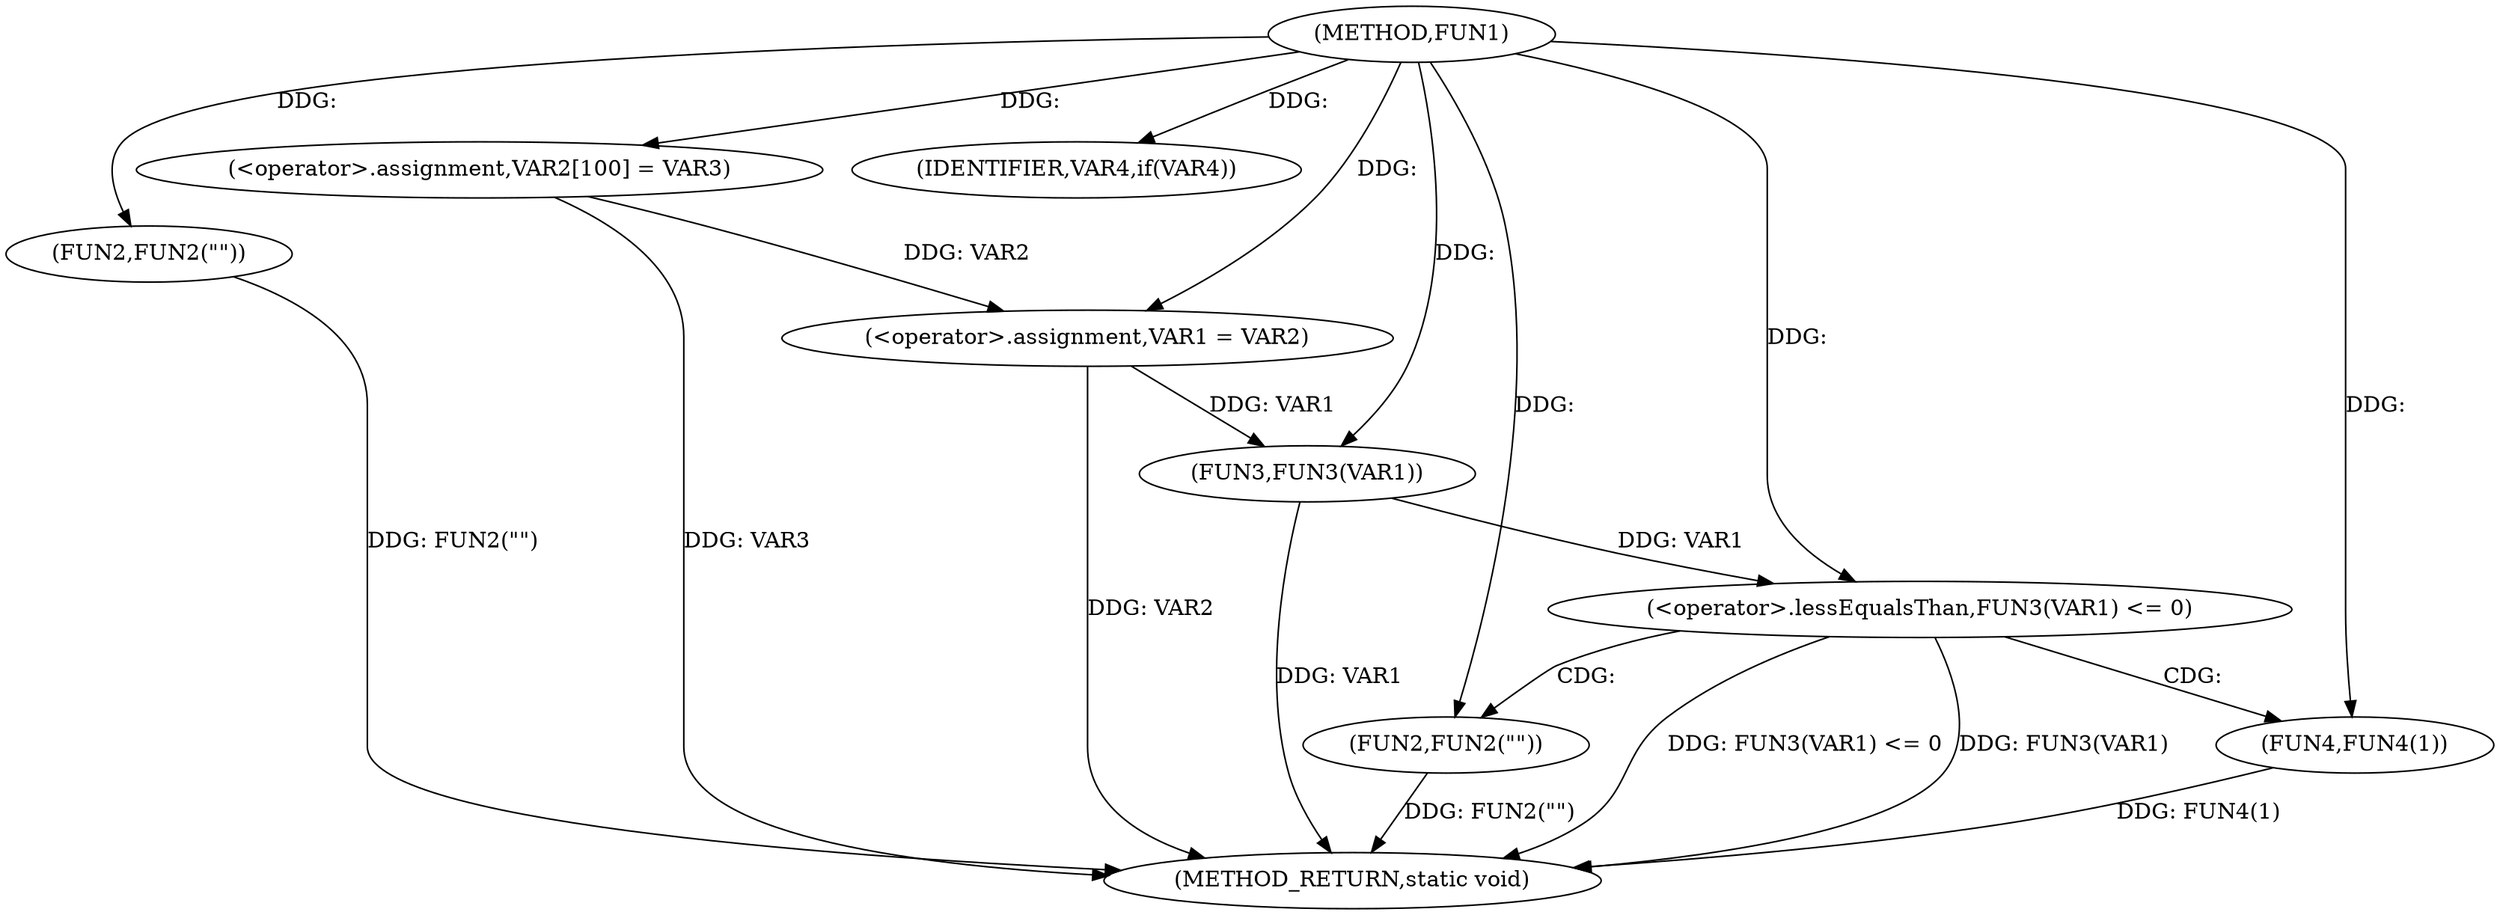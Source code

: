 digraph FUN1 {  
"1000100" [label = "(METHOD,FUN1)" ]
"1000127" [label = "(METHOD_RETURN,static void)" ]
"1000104" [label = "(<operator>.assignment,VAR2[100] = VAR3)" ]
"1000107" [label = "(<operator>.assignment,VAR1 = VAR2)" ]
"1000111" [label = "(IDENTIFIER,VAR4,if(VAR4))" ]
"1000113" [label = "(FUN2,FUN2(\"\"))" ]
"1000118" [label = "(<operator>.lessEqualsThan,FUN3(VAR1) <= 0)" ]
"1000119" [label = "(FUN3,FUN3(VAR1))" ]
"1000123" [label = "(FUN2,FUN2(\"\"))" ]
"1000125" [label = "(FUN4,FUN4(1))" ]
  "1000125" -> "1000127"  [ label = "DDG: FUN4(1)"] 
  "1000123" -> "1000127"  [ label = "DDG: FUN2(\"\")"] 
  "1000118" -> "1000127"  [ label = "DDG: FUN3(VAR1) <= 0"] 
  "1000118" -> "1000127"  [ label = "DDG: FUN3(VAR1)"] 
  "1000113" -> "1000127"  [ label = "DDG: FUN2(\"\")"] 
  "1000119" -> "1000127"  [ label = "DDG: VAR1"] 
  "1000104" -> "1000127"  [ label = "DDG: VAR3"] 
  "1000107" -> "1000127"  [ label = "DDG: VAR2"] 
  "1000100" -> "1000104"  [ label = "DDG: "] 
  "1000104" -> "1000107"  [ label = "DDG: VAR2"] 
  "1000100" -> "1000107"  [ label = "DDG: "] 
  "1000100" -> "1000111"  [ label = "DDG: "] 
  "1000100" -> "1000113"  [ label = "DDG: "] 
  "1000119" -> "1000118"  [ label = "DDG: VAR1"] 
  "1000107" -> "1000119"  [ label = "DDG: VAR1"] 
  "1000100" -> "1000119"  [ label = "DDG: "] 
  "1000100" -> "1000118"  [ label = "DDG: "] 
  "1000100" -> "1000123"  [ label = "DDG: "] 
  "1000100" -> "1000125"  [ label = "DDG: "] 
  "1000118" -> "1000123"  [ label = "CDG: "] 
  "1000118" -> "1000125"  [ label = "CDG: "] 
}
